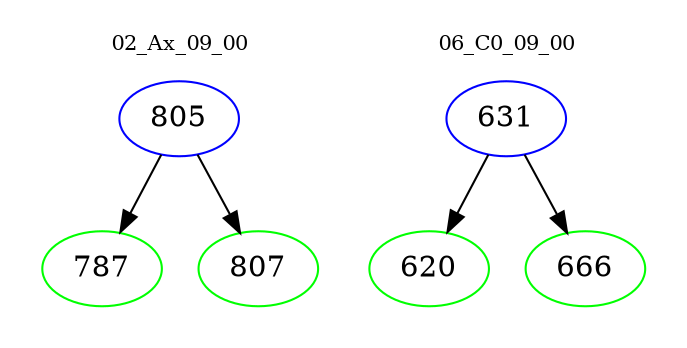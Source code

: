 digraph{
subgraph cluster_0 {
color = white
label = "02_Ax_09_00";
fontsize=10;
T0_805 [label="805", color="blue"]
T0_805 -> T0_787 [color="black"]
T0_787 [label="787", color="green"]
T0_805 -> T0_807 [color="black"]
T0_807 [label="807", color="green"]
}
subgraph cluster_1 {
color = white
label = "06_C0_09_00";
fontsize=10;
T1_631 [label="631", color="blue"]
T1_631 -> T1_620 [color="black"]
T1_620 [label="620", color="green"]
T1_631 -> T1_666 [color="black"]
T1_666 [label="666", color="green"]
}
}
